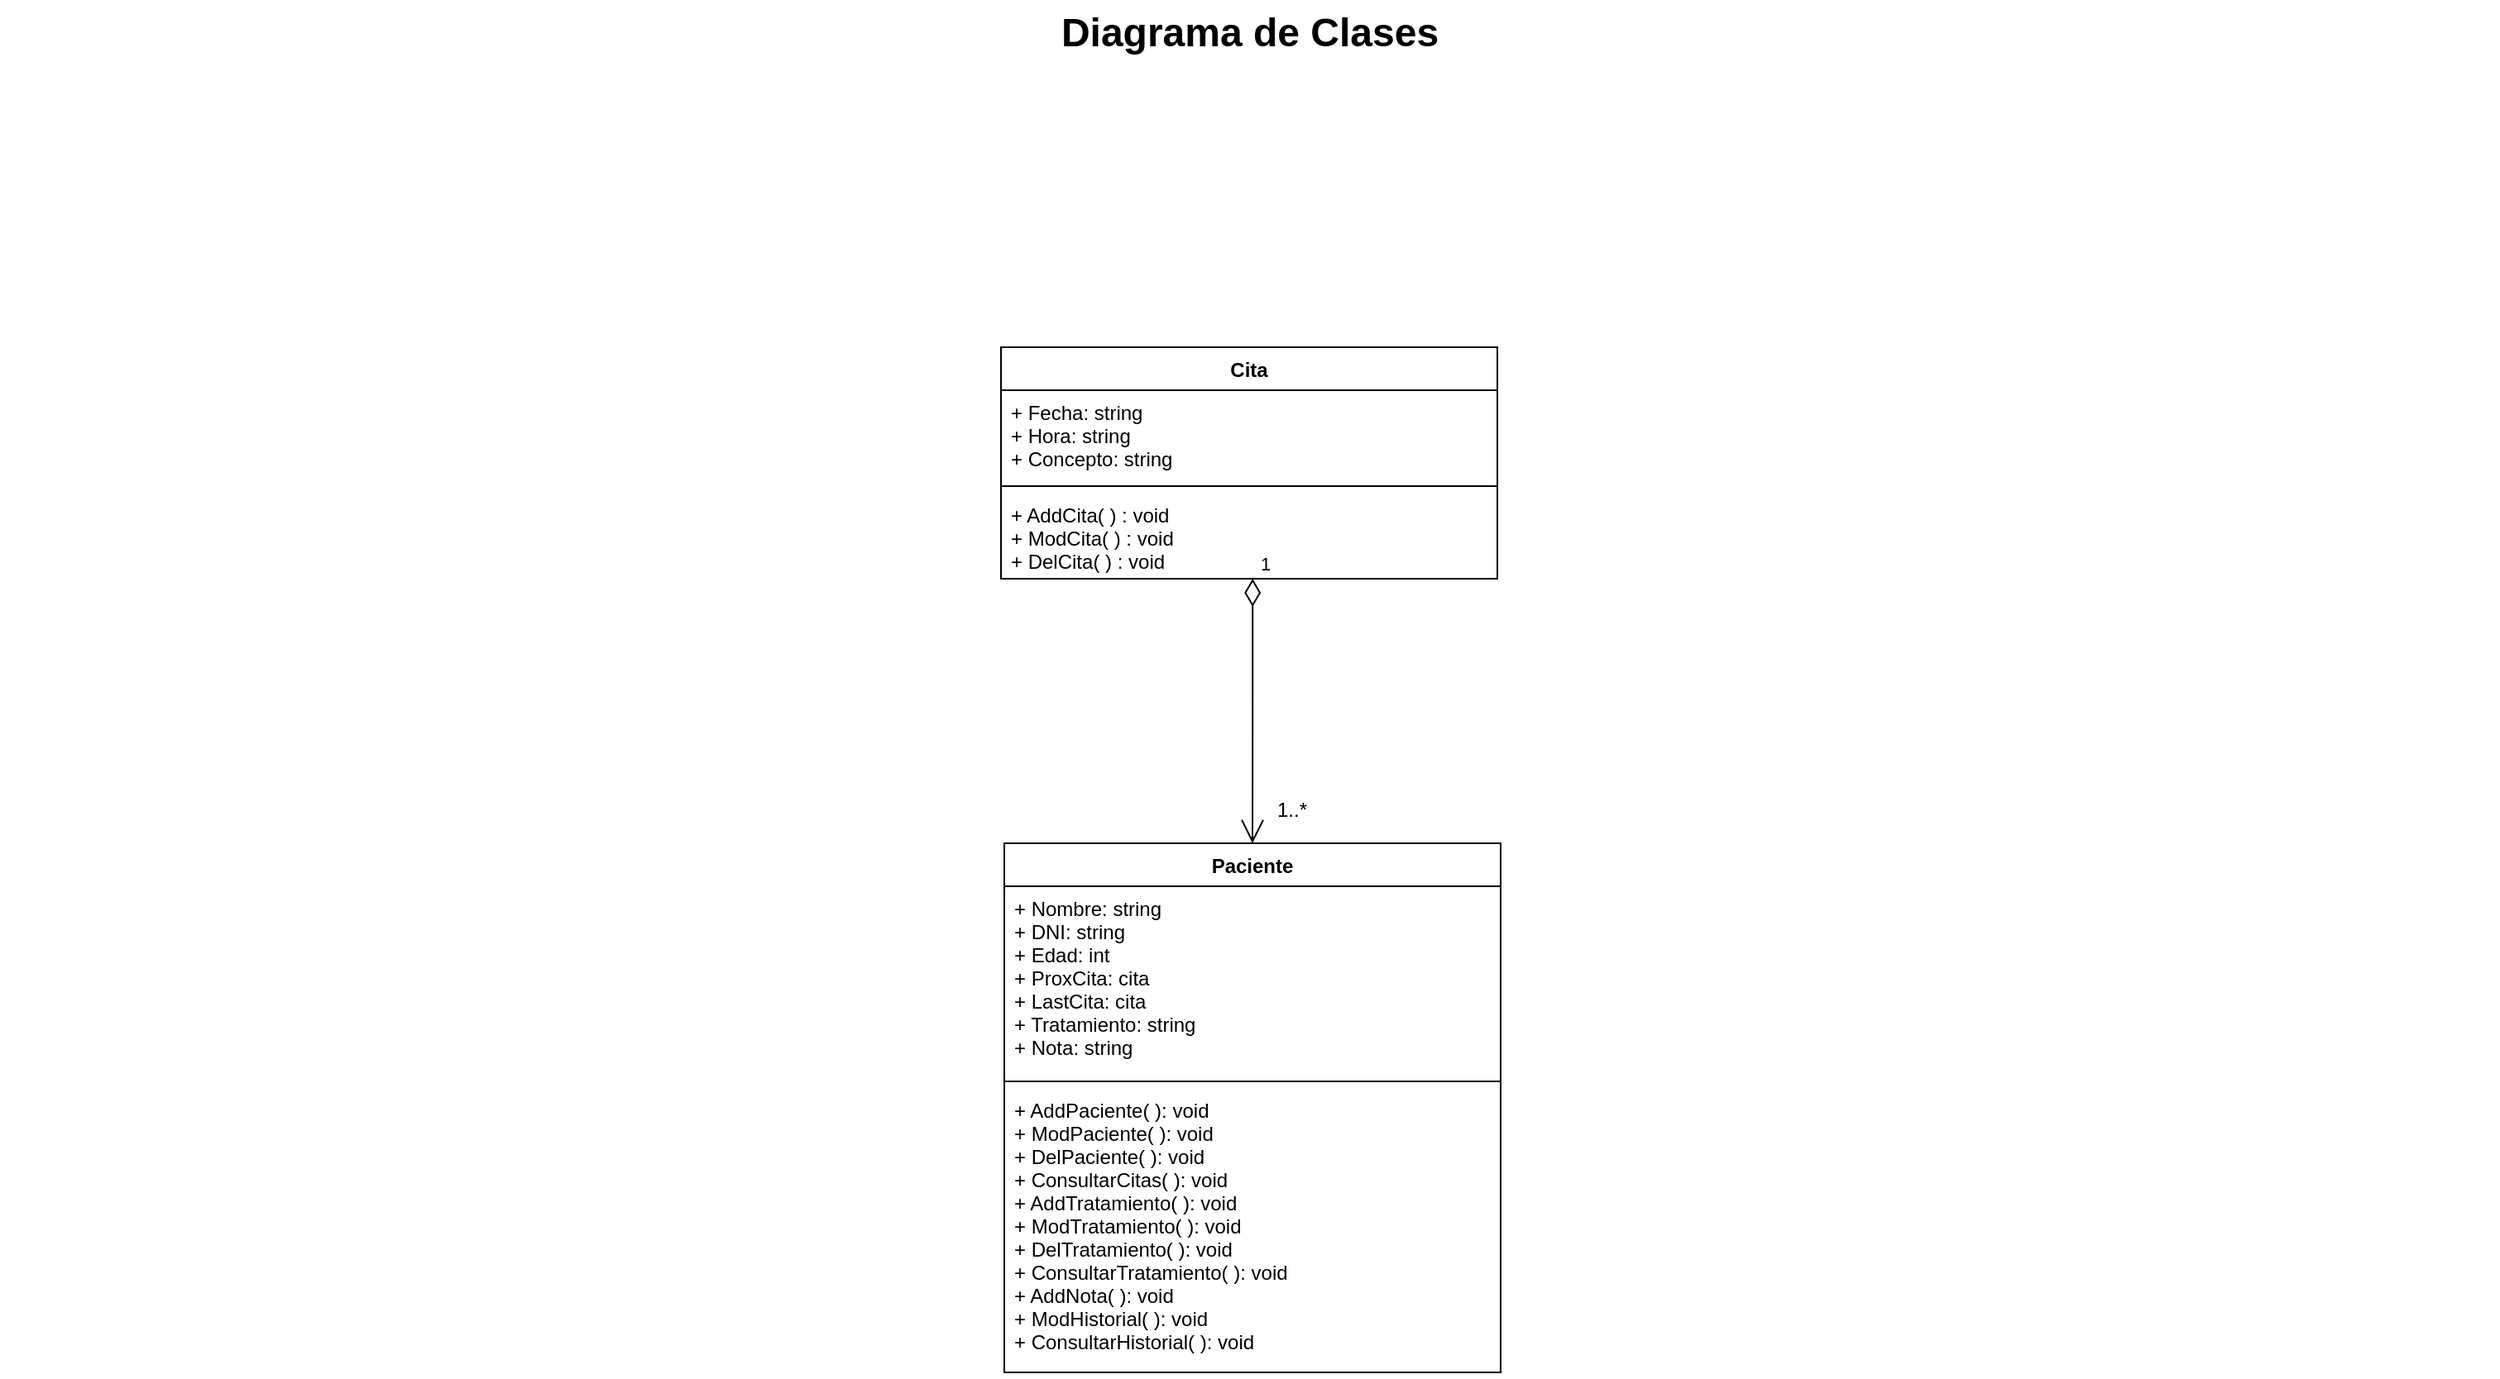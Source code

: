 <mxfile version="12.1.9" type="device" pages="1"><diagram name="Page-1" id="929967ad-93f9-6ef4-fab6-5d389245f69c"><mxGraphModel dx="1564" dy="867" grid="1" gridSize="10" guides="1" tooltips="1" connect="1" arrows="1" fold="1" page="1" pageScale="1.5" pageWidth="1169" pageHeight="826" background="none" math="0" shadow="0"><root><mxCell id="0" style=";html=1;"/><mxCell id="1" style=";html=1;" parent="0"/><mxCell id="1672d66443f91eb5-23" value="Diagrama de Clases" style="text;strokeColor=none;fillColor=none;html=1;fontSize=24;fontStyle=1;verticalAlign=middle;align=center;" parent="1" vertex="1"><mxGeometry x="120" y="40" width="1510" height="40" as="geometry"/></mxCell><mxCell id="mk-12RTGaO1YNCWrXqvT-3" value="Cita" style="swimlane;fontStyle=1;align=center;verticalAlign=top;childLayout=stackLayout;horizontal=1;startSize=26;horizontalStack=0;resizeParent=1;resizeParentMax=0;resizeLast=0;collapsible=1;marginBottom=0;" vertex="1" parent="1"><mxGeometry x="725" y="250" width="300" height="140" as="geometry"/></mxCell><mxCell id="mk-12RTGaO1YNCWrXqvT-4" value="+ Fecha: string&#10;+ Hora: string&#10;+ Concepto: string" style="text;strokeColor=none;fillColor=none;align=left;verticalAlign=top;spacingLeft=4;spacingRight=4;overflow=hidden;rotatable=0;points=[[0,0.5],[1,0.5]];portConstraint=eastwest;" vertex="1" parent="mk-12RTGaO1YNCWrXqvT-3"><mxGeometry y="26" width="300" height="54" as="geometry"/></mxCell><mxCell id="mk-12RTGaO1YNCWrXqvT-5" value="" style="line;strokeWidth=1;fillColor=none;align=left;verticalAlign=middle;spacingTop=-1;spacingLeft=3;spacingRight=3;rotatable=0;labelPosition=right;points=[];portConstraint=eastwest;" vertex="1" parent="mk-12RTGaO1YNCWrXqvT-3"><mxGeometry y="80" width="300" height="8" as="geometry"/></mxCell><mxCell id="mk-12RTGaO1YNCWrXqvT-6" value="+ AddCita( ) : void&#10;+ ModCita( ) : void&#10;+ DelCita( ) : void" style="text;strokeColor=none;fillColor=none;align=left;verticalAlign=top;spacingLeft=4;spacingRight=4;overflow=hidden;rotatable=0;points=[[0,0.5],[1,0.5]];portConstraint=eastwest;" vertex="1" parent="mk-12RTGaO1YNCWrXqvT-3"><mxGeometry y="88" width="300" height="52" as="geometry"/></mxCell><mxCell id="mk-12RTGaO1YNCWrXqvT-7" value="Paciente" style="swimlane;fontStyle=1;align=center;verticalAlign=top;childLayout=stackLayout;horizontal=1;startSize=26;horizontalStack=0;resizeParent=1;resizeParentMax=0;resizeLast=0;collapsible=1;marginBottom=0;" vertex="1" parent="1"><mxGeometry x="727" y="550" width="300" height="320" as="geometry"/></mxCell><mxCell id="mk-12RTGaO1YNCWrXqvT-8" value="+ Nombre: string&#10;+ DNI: string&#10;+ Edad: int&#10;+ ProxCita: cita&#10;+ LastCita: cita&#10;+ Tratamiento: string&#10;+ Nota: string&#10;&#10;" style="text;strokeColor=none;fillColor=none;align=left;verticalAlign=top;spacingLeft=4;spacingRight=4;overflow=hidden;rotatable=0;points=[[0,0.5],[1,0.5]];portConstraint=eastwest;" vertex="1" parent="mk-12RTGaO1YNCWrXqvT-7"><mxGeometry y="26" width="300" height="114" as="geometry"/></mxCell><mxCell id="mk-12RTGaO1YNCWrXqvT-9" value="" style="line;strokeWidth=1;fillColor=none;align=left;verticalAlign=middle;spacingTop=-1;spacingLeft=3;spacingRight=3;rotatable=0;labelPosition=right;points=[];portConstraint=eastwest;" vertex="1" parent="mk-12RTGaO1YNCWrXqvT-7"><mxGeometry y="140" width="300" height="8" as="geometry"/></mxCell><mxCell id="mk-12RTGaO1YNCWrXqvT-10" value="+ AddPaciente( ): void&#10;+ ModPaciente( ): void&#10;+ DelPaciente( ): void&#10;+ ConsultarCitas( ): void&#10;+ AddTratamiento( ): void&#10;+ ModTratamiento( ): void&#10;+ DelTratamiento( ): void&#10;+ ConsultarTratamiento( ): void&#10;+ AddNota( ): void&#10;+ ModHistorial( ): void&#10;+ ConsultarHistorial( ): void&#10;&#10;" style="text;strokeColor=none;fillColor=none;align=left;verticalAlign=top;spacingLeft=4;spacingRight=4;overflow=hidden;rotatable=0;points=[[0,0.5],[1,0.5]];portConstraint=eastwest;" vertex="1" parent="mk-12RTGaO1YNCWrXqvT-7"><mxGeometry y="148" width="300" height="172" as="geometry"/></mxCell><mxCell id="mk-12RTGaO1YNCWrXqvT-12" value="1" style="endArrow=open;html=1;endSize=12;startArrow=diamondThin;startSize=14;startFill=0;edgeStyle=orthogonalEdgeStyle;align=left;verticalAlign=bottom;entryX=0.5;entryY=0;entryDx=0;entryDy=0;exitX=0.507;exitY=1;exitDx=0;exitDy=0;exitPerimeter=0;" edge="1" parent="1" source="mk-12RTGaO1YNCWrXqvT-6" target="mk-12RTGaO1YNCWrXqvT-7"><mxGeometry x="-1" y="3" relative="1" as="geometry"><mxPoint x="120" y="890" as="sourcePoint"/><mxPoint x="280" y="890" as="targetPoint"/></mxGeometry></mxCell><mxCell id="mk-12RTGaO1YNCWrXqvT-13" value="1..*" style="text;html=1;resizable=0;points=[];autosize=1;align=left;verticalAlign=top;spacingTop=-4;" vertex="1" parent="1"><mxGeometry x="890" y="520" width="30" height="20" as="geometry"/></mxCell></root></mxGraphModel></diagram></mxfile>